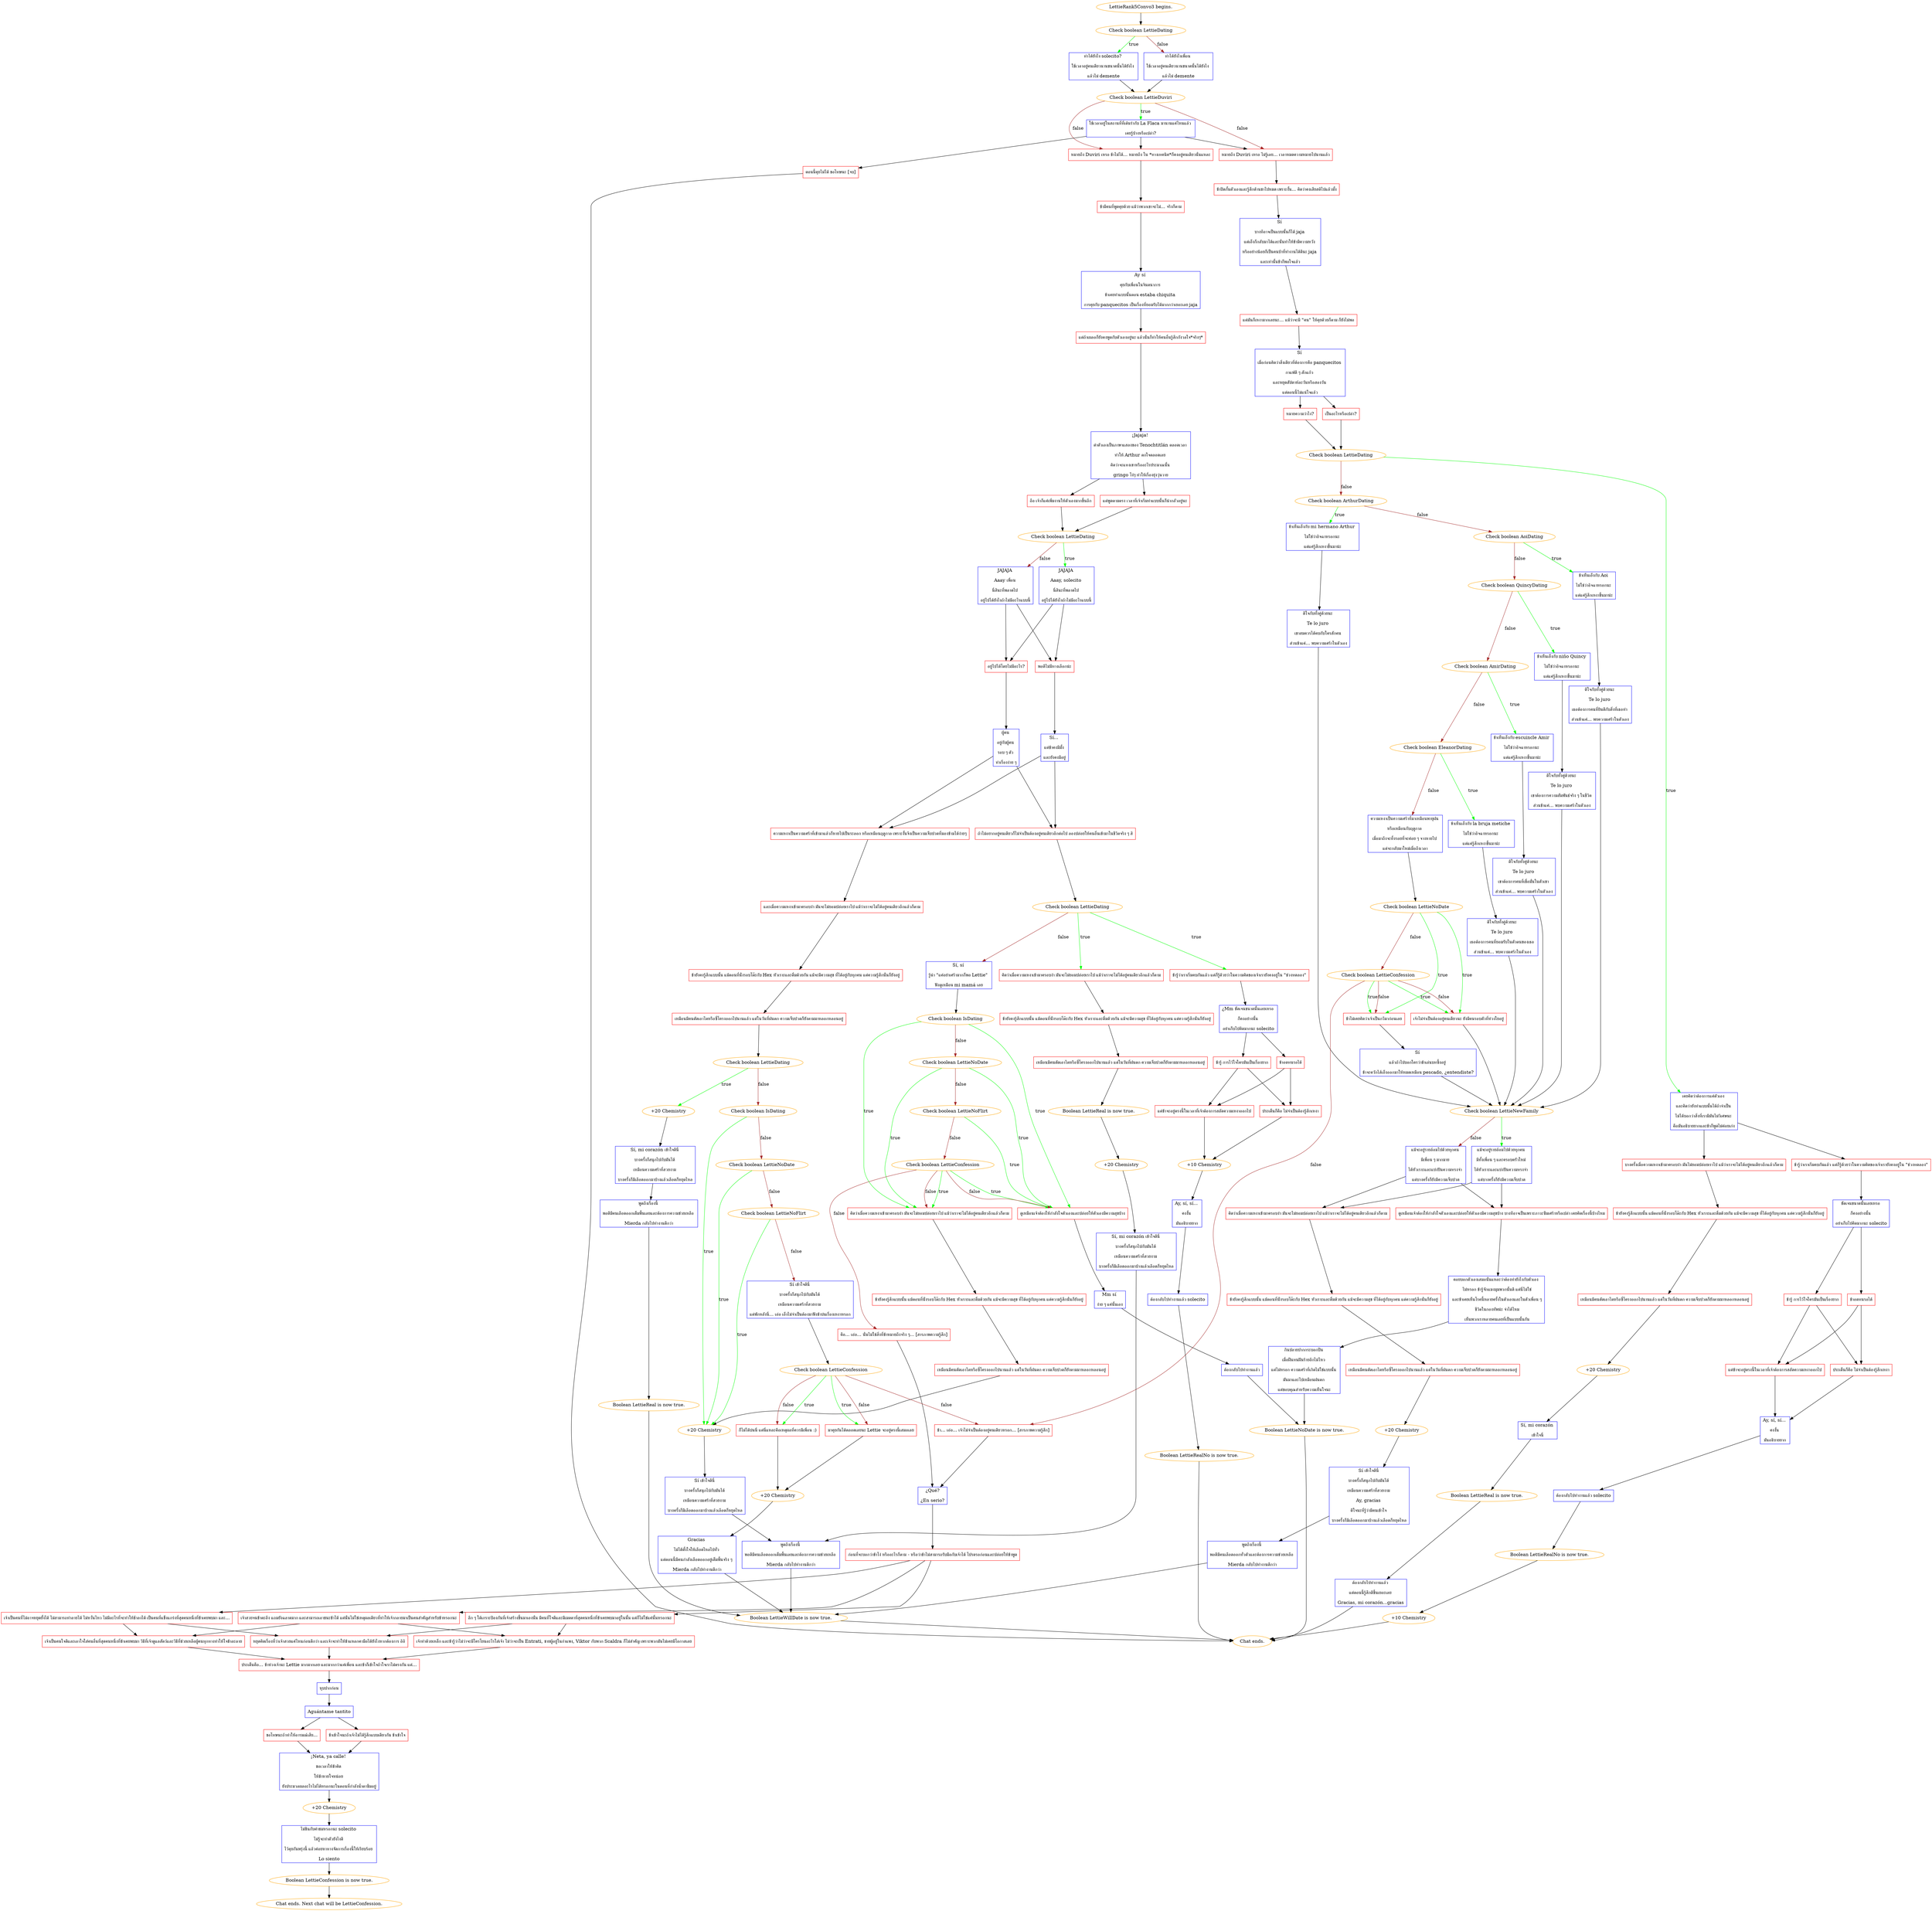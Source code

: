 digraph {
	"LettieRank5Convo3 begins." [color=orange];
		"LettieRank5Convo3 begins." -> j3431786115;
	j3431786115 [label="Check boolean LettieDating",color=orange];
		j3431786115 -> j472399959 [label=true,color=green];
		j3431786115 -> j3776320237 [label=false,color=brown];
	j472399959 [label="ทำได้ยังไง solecito? 
ใช้เวลาอยู่คนเดียวนานขนาดนั้นได้ยังไง 
แล้วไม่ demente",shape=box,color=blue];
		j472399959 -> j1513894469;
	j3776320237 [label="ทำได้ยังไงเพื่อน 
ใช้เวลาอยู่คนเดียวนานขนาดนั้นได้ยังไง 
แล้วไม่ demente",shape=box,color=blue];
		j3776320237 -> j1513894469;
	j1513894469 [label="Check boolean LettieDuviri",color=orange];
		j1513894469 -> j2127720421 [label=true,color=green];
		j1513894469 -> j1424387568 [label=false,color=brown];
		j1513894469 -> j60184227 [label=false,color=brown];
	j2127720421 [label="ใช้เวลาอยู่ในสถานที่ที่เต้นรำกับ La Flaca มานานแค่ไหนแล้ว 
เคยรู้บ้างหรือเปล่า?",shape=box,color=blue];
		j2127720421 -> j1424387568;
		j2127720421 -> j60184227;
		j2127720421 -> j1094118787;
	j1424387568 [label="หมายถึง Duviri เหรอ ไม่รู้เลย... เวลาหมดความหมายไปนานแล้ว",shape=box,color=red];
		j1424387568 -> j3837977910;
	j60184227 [label="หมายถึง Duviri เหรอ ข้าไม่ได้... หมายถึง ใน *ทางเทคนิค*ก็คงอยู่คนเดียวนั่นแหละ",shape=box,color=red];
		j60184227 -> j416664632;
	j1094118787 [label="ตอนนี้คุยไม่ได้ ขอโทษนะ [จบ]",shape=box,color=red];
		j1094118787 -> "Chat ends.";
	j3837977910 [label="ข้าปิดกั้นตัวเองและรู้สึกด้านชาไปหมด เพราะงั้น... คิดว่าคงเสียสติไปแล้วมั้ง",shape=box,color=red];
		j3837977910 -> j2060993349;
	j416664632 [label="ข้ามีคนที่พูดคุยด้วย แม้ว่าพวกเขาจะไม่... จริงก็ตาม",shape=box,color=red];
		j416664632 -> j2020823426;
	"Chat ends." [color=orange];
	j2060993349 [label="Sí 
บางทีอาจเป็นแบบนั้นก็ได้ jaja 
แต่เอ็งก็กลับมาได้และนั่นทำให้ข้ามีความหวัง 
หรืออย่างน้อยก็เป็นคนบ้าที่ทำงานได้ดีนะ jaja 
และเท่านั้นข้าก็พอใจแล้ว",shape=box,color=blue];
		j2060993349 -> j1364149619;
	j2020823426 [label="Ay sí 
คุยกับเพื่อนในจินตนาการ 
ข้าเคยทำแบบนั้นตอน estaba chiquita 
การคุยกับ panquecitos เป็นเรื่องที่ยอมรับได้มากกว่าเยอะเลย jaja",shape=box,color=blue];
		j2020823426 -> j587935959;
	j1364149619 [label="แต่มันก็เหงามากเลยนะ... แม้ว่าจะมี \"คน\" ให้คุยด้วยก็ตาม ก็ยังไม่พอ",shape=box,color=red];
		j1364149619 -> j3508187019;
	j587935959 [label="แต่ถ้าเผลอก็ยังคงพูดกับตัวเองอยู่นะ แล้วนั่นก็ทำให้คนอื่นรู้สึกกังวลใจ*จริงๆ*",shape=box,color=red];
		j587935959 -> j2980381559;
	j3508187019 [label="Sí 
เมื่อก่อนคิดว่าสิ่งเดียวที่ต้องการคือ panquecitos 
กาแฟดี ๆ สักแก้ว 
และหยุดสัปดาห์ละวันหรือสองวัน 
แต่ตอนนี้ไม่แน่ใจแล้ว",shape=box,color=blue];
		j3508187019 -> j4275269562;
		j3508187019 -> j3703501688;
	j2980381559 [label="¡Jajaja! 
ด่าตัวเองเป็นภาษาแสลงของ Tenochtitlán ตลอดเวลา 
ทำให้ Arthur ตกใจตลอดเลย 
คิดว่าจะแทงเขาหรืออะไรประมาณนั้น 
gringo โง่ๆ ทำให้เรื่องยุ่งวุ่นวาย",shape=box,color=blue];
		j2980381559 -> j2942115376;
		j2980381559 -> j2795360719;
	j4275269562 [label="หมายความว่าไง?",shape=box,color=red];
		j4275269562 -> j3706178351;
	j3703501688 [label="เป็นอะไรหรือเปล่า?",shape=box,color=red];
		j3703501688 -> j3706178351;
	j2942115376 [label="แต่พูดตามตรง เวลาที่เจ้าเริ่มทำแบบนั้นก็น่ากลัวอยู่นะ",shape=box,color=red];
		j2942115376 -> j2781908573;
	j2795360719 [label="อือ เจ้าก็แค่เพิ่มงานให้ตัวเองมากขึ้นอีก",shape=box,color=red];
		j2795360719 -> j2781908573;
	j3706178351 [label="Check boolean LettieDating",color=orange];
		j3706178351 -> j2436601566 [label=true,color=green];
		j3706178351 -> j2058576540 [label=false,color=brown];
	j2781908573 [label="Check boolean LettieDating",color=orange];
		j2781908573 -> j386993215 [label=true,color=green];
		j2781908573 -> j1043999828 [label=false,color=brown];
	j2436601566 [label="เคยคิดว่าต้องการแค่ตัวเอง 
และคิดว่ายังทำแบบนั้นได้ถ้าจำเป็น 
ไม่ได้บอกว่าสิ่งที่เรามีมันไม่วิเศษนะ 
คือมันอธิบายยากและข้าก็พูดไม่ค่อยเก่ง",shape=box,color=blue];
		j2436601566 -> j63690057;
		j2436601566 -> j594273480;
	j2058576540 [label="Check boolean ArthurDating",color=orange];
		j2058576540 -> j3174740832 [label=true,color=green];
		j2058576540 -> j737259859 [label=false,color=brown];
	j386993215 [label="JAJAJA 
Aaay, solecito 
นี่สินะที่พลาดไป 
อยู่ไปได้ยังไงถ้าไม่มีอะไรแบบนี้",shape=box,color=blue];
		j386993215 -> j2342727805;
		j386993215 -> j428221119;
	j1043999828 [label="JAJAJA 
Aaay เพื่อน 
นี่สินะที่พลาดไป 
อยู่ไปได้ยังไงถ้าไม่มีอะไรแบบนี้",shape=box,color=blue];
		j1043999828 -> j2342727805;
		j1043999828 -> j428221119;
	j63690057 [label="ข้ารู้ว่าเราเริ่มคบกันแล้ว แต่ก็รู้ด้วยว่าในความคิดของเจ้าเรายังคงอยู่ใน \"ช่วงทดลอง\"",shape=box,color=red];
		j63690057 -> j977086373;
	j594273480 [label="บางครั้งเมื่อความเหงาเข้ามาครอบงำ มันไม่ยอมปล่อยเราไป แม้ว่าเราจะไม่ได้อยู่คนเดียวอีกแล้วก็ตาม",shape=box,color=red];
		j594273480 -> j2116469574;
	j3174740832 [label="ข้าเห็นเอ็งกับ mi hermano Arthur 
ไม่ใช่ว่าอิจฉาหรอกนะ 
แต่แค่รู้สึกเหงาขึ้นมาน่ะ",shape=box,color=blue];
		j3174740832 -> j700762224;
	j737259859 [label="Check boolean AoiDating",color=orange];
		j737259859 -> j1001227661 [label=true,color=green];
		j737259859 -> j3783233695 [label=false,color=brown];
	j2342727805 [label="อยู่ไปได้โดยไม่มีอะไร?",shape=box,color=red];
		j2342727805 -> j1049953557;
	j428221119 [label="พอดีไม่มีทางเลือกน่ะ",shape=box,color=red];
		j428221119 -> j1260043653;
	j977086373 [label="ชัดเจนขนาดนั้นเลยเหรอ 
ก็คงอย่างนั้น 
อย่าเก็บไปคิดมากนะ solecito",shape=box,color=blue];
		j977086373 -> j113488519;
		j977086373 -> j2400884129;
	j2116469574 [label="ข้ายังคงรู้สึกแบบนั้น แม้ตอนที่นั่งรอบโต๊ะกับ Hex หัวเราะและดื่มด้วยกัน แม้จะมีความสุข ที่ได้อยู่กับทุกคน แต่ความรู้สึกนั่นก็ยังอยู่",shape=box,color=red];
		j2116469574 -> j3855470114;
	j700762224 [label="ดีใจกับทั้งคู่ด้วยนะ 
Te lo juro 
เขาสมควรได้คบกับใครสักคน 
ส่วนข้าแค่... พบความเศร้าในตัวเอง",shape=box,color=blue];
		j700762224 -> j3973502553;
	j1001227661 [label="ข้าเห็นเอ็งกับ Aoi 
ไม่ใช่ว่าอิจฉาหรอกนะ 
แต่แค่รู้สึกเหงาขึ้นมาน่ะ",shape=box,color=blue];
		j1001227661 -> j1166867369;
	j3783233695 [label="Check boolean QuincyDating",color=orange];
		j3783233695 -> j3143697942 [label=true,color=green];
		j3783233695 -> j4017564867 [label=false,color=brown];
	j1049953557 [label="ผู้คน 
อยู่กับผู้คน 
รอบ ๆ ตัว 
ทำเรื่องง่าย ๆ",shape=box,color=blue];
		j1049953557 -> j1516013117;
		j1049953557 -> j1426186030;
	j1260043653 [label="Sí... 
แต่ข้าคงมีมั้ง 
และยังคงมีอยู่",shape=box,color=blue];
		j1260043653 -> j1516013117;
		j1260043653 -> j1426186030;
	j113488519 [label="ข้ารู้ การไว้ใจใครมันเป็นเรื่องยาก",shape=box,color=red];
		j113488519 -> j3843012118;
		j113488519 -> j127107550;
	j2400884129 [label="ข้าอดทนรอได้",shape=box,color=red];
		j2400884129 -> j3843012118;
		j2400884129 -> j127107550;
	j3855470114 [label="เหมือนมีคนตัดเอาไตหรือซี่โครงออกไปนานแล้ว แต่ในวันที่ฝนตก ความเจ็บปวดก็ยังตามมาหลอกหลอนอยู่",shape=box,color=red];
		j3855470114 -> j365213118;
	j3973502553 [label="Check boolean LettieNewFamily",color=orange];
		j3973502553 -> j3650523460 [label=true,color=green];
		j3973502553 -> j3044609759 [label=false,color=brown];
	j1166867369 [label="ดีใจกับทั้งคู่ด้วยนะ 
Te lo juro 
เธอต้องการคนที่ยินดีกับสิ่งที่เธอทำ 
ส่วนข้าแค่... พบความเศร้าในตัวเอง",shape=box,color=blue];
		j1166867369 -> j3973502553;
	j3143697942 [label="ข้าเห็นเอ็งกับ niño Quincy 
ไม่ใช่ว่าอิจฉาหรอกนะ 
แต่แค่รู้สึกเหงาขึ้นมาน่ะ",shape=box,color=blue];
		j3143697942 -> j349273676;
	j4017564867 [label="Check boolean AmirDating",color=orange];
		j4017564867 -> j2433217841 [label=true,color=green];
		j4017564867 -> j3605870994 [label=false,color=brown];
	j1516013117 [label="ความเหงาเป็นความเศร้าที่เข้ามาแล้วก็หายไปเป็นระลอก หรือเหมือนฤดูกาล เพราะงั้นจึงเป็นความเจ็บปวดที่มองข้ามได้ง่ายๆ",shape=box,color=red];
		j1516013117 -> j4136714803;
	j1426186030 [label="ถ้าไม่อยากอยู่คนเดียวก็ไม่จำเป็นต้องอยู่คนเดียวอีกต่อไป ลองปล่อยให้คนอื่นเข้ามาในชีวิตจริง ๆ สิ",shape=box,color=red];
		j1426186030 -> j2887806631;
	j3843012118 [label="แต่ข้าจะอยู่ตรงนี้ในเวลาที่เจ้าต้องการสลัดความเหงาออกไป",shape=box,color=red];
		j3843012118 -> j38253171;
	j127107550 [label="ประเด็นก็คือ ไม่จำเป็นต้องรู้สึกเหงา",shape=box,color=red];
		j127107550 -> j38253171;
	j365213118 [label="+20 Chemistry",color=orange];
		j365213118 -> j615654763;
	j3650523460 [label="แม้จะอยู่รายล้อมไปด้วยทุกคน 
มีทั้งเพื่อน ๆ และครอบครัวใหม่ 
ได้หัวเราะและแบ่งปันความทรงจำ 
แต่บางครั้งก็ยังมีความเจ็บปวด",shape=box,color=blue];
		j3650523460 -> j3748139218;
		j3650523460 -> j3356424641;
	j3044609759 [label="แม้จะอยู่รายล้อมไปด้วยทุกคน 
มีเพื่อน ๆ มากมาย 
ได้หัวเราะและแบ่งปันความทรงจำ 
แต่บางครั้งก็ยังมีความเจ็บปวด",shape=box,color=blue];
		j3044609759 -> j3748139218;
		j3044609759 -> j3356424641;
	j349273676 [label="ดีใจกับทั้งคู่ด้วยนะ 
Te lo juro 
เขาต้องการความสัมพันธ์จริง ๆ ในชีวิต 
ส่วนข้าแค่... พบความเศร้าในตัวเอง",shape=box,color=blue];
		j349273676 -> j3973502553;
	j2433217841 [label="ข้าเห็นเอ็งกับ escuincle Amir 
ไม่ใช่ว่าอิจฉาหรอกนะ 
แต่แค่รู้สึกเหงาขึ้นมาน่ะ",shape=box,color=blue];
		j2433217841 -> j2459114621;
	j3605870994 [label="Check boolean EleanorDating",color=orange];
		j3605870994 -> j1681637398 [label=true,color=green];
		j3605870994 -> j2378294988 [label=false,color=brown];
	j4136714803 [label="และเมื่อความเหงาเข้ามาครอบงำ มันจะไม่ยอมปล่อยเราไป แม้ว่าเราจะไม่ได้อยู่คนเดียวอีกแล้วก็ตาม",shape=box,color=red];
		j4136714803 -> j3958249165;
	j2887806631 [label="Check boolean LettieDating",color=orange];
		j2887806631 -> j3712213783 [label=true,color=green];
		j2887806631 -> j3985551606 [label=true,color=green];
		j2887806631 -> j3517758370 [label=false,color=brown];
	j38253171 [label="Ay, sí, sí... 
คงงั้น 
มันอธิบายยาก",shape=box,color=blue];
		j38253171 -> j2855091265;
	j615654763 [label="Sí, mi corazón 
เข้าใจนี่",shape=box,color=blue];
		j615654763 -> j1829339720;
	j3748139218 [label="คิดว่าเมื่อความเหงาเข้ามาครอบงำ มันจะไม่ยอมปล่อยเราไป แม้ว่าเราจะไม่ได้อยู่คนเดียวอีกแล้วก็ตาม",shape=box,color=red];
		j3748139218 -> j950043350;
	j3356424641 [label="ดูเหมือนเจ้าต้องให้กำลังใจตัวเองและปล่อยให้ตัวเองมีความสุขบ้าง บางทีอาจเป็นเพราะภาวะซึมเศร้าหรือเปล่า เคยคิดเรื่องนี้บ้างไหม",shape=box,color=red];
		j3356424641 -> j3385409474;
	j2459114621 [label="ดีใจกับทั้งคู่ด้วยนะ 
Te lo juro 
เขาต้องการคนที่เชื่อมั่นในตัวเขา 
ส่วนข้าแค่... พบความเศร้าในตัวเอง",shape=box,color=blue];
		j2459114621 -> j3973502553;
	j1681637398 [label="ข้าเห็นเอ็งกับ la bruja metiche 
ไม่ใช่ว่าอิจฉาหรอกนะ 
แต่แค่รู้สึกเหงาขึ้นมาน่ะ",shape=box,color=blue];
		j1681637398 -> j1484017822;
	j2378294988 [label="ความเหงาเป็นความเศร้าที่มาเหมือนพายุฝน 
หรือเหมือนกับฤดูกาล 
เมื่อมาถึงจะทิ้งรอยที่จะค่อย ๆ จางหายไป 
แต่จะกลับมาใหม่เมื่อถึงเวลา",shape=box,color=blue];
		j2378294988 -> j2778667326;
	j3958249165 [label="ข้ายังคงรู้สึกแบบนั้น แม้ตอนที่นั่งรอบโต๊ะกับ Hex หัวเราะและดื่มด้วยกัน แม้จะมีความสุข ที่ได้อยู่กับทุกคน แต่ความรู้สึกนั่นก็ยังอยู่",shape=box,color=red];
		j3958249165 -> j4096482151;
	j3712213783 [label="ข้ารู้ว่าเราเริ่มคบกันแล้ว แต่ก็รู้ด้วยว่าในความคิดของเจ้าเรายังคงอยู่ใน \"ช่วงทดลอง\"",shape=box,color=red];
		j3712213783 -> j701320078;
	j3985551606 [label="คิดว่าเมื่อความเหงาเข้ามาครอบงำ มันจะไม่ยอมปล่อยเราไป แม้ว่าเราจะไม่ได้อยู่คนเดียวอีกแล้วก็ตาม",shape=box,color=red];
		j3985551606 -> j3733277897;
	j3517758370 [label="Sí, sí 
รู้น่า \"แค่อย่าเศร้ามากก็พอ Lettie\" 
ฟังดูเหมือน mi mamá เลย",shape=box,color=blue];
		j3517758370 -> j2867204249;
	j2855091265 [label="ต้องกลับไปทำงานแล้ว solecito",shape=box,color=blue];
		j2855091265 -> j1620244087;
	j1829339720 [label="Boolean LettieReal is now true.",color=orange];
		j1829339720 -> j2696629606;
	j950043350 [label="ข้ายังคงรู้สึกแบบนั้น แม้ตอนที่นั่งรอบโต๊ะกับ Hex หัวเราะและดื่มด้วยกัน แม้จะมีความสุข ที่ได้อยู่กับทุกคน แต่ความรู้สึกนั่นก็ยังอยู่",shape=box,color=red];
		j950043350 -> j3677164700;
	j3385409474 [label="คอยบอกตัวเองเสมอนั่นแหละว่าต้องทำยังไงกับตัวเอง 
 ไม่หรอก ข้ารู้จักแมงมุมพวกนั้นดี แต่นี่ไม่ใช่
 และข้าเคยเห็นโรคนี้หลายครั้งในตัวเองและในตัวเพื่อน ๆ
 ชีวิตในกองทัพน่ะ จำได้ไหม
 เห็นพวกเราหลายคนเลยที่เป็นแบบนั้นกัน",shape=box,color=blue];
		j3385409474 -> j4179839731;
	j1484017822 [label="ดีใจกับทั้งคู่ด้วยนะ 
Te lo juro 
เธอต้องการคนที่ยอมรับในตัวตนของเธอ 
ส่วนข้าแค่... พบความเศร้าในตัวเอง",shape=box,color=blue];
		j1484017822 -> j3973502553;
	j2778667326 [label="Check boolean LettieNoDate",color=orange];
		j2778667326 -> j2749279105 [label=true,color=green];
		j2778667326 -> j206194091 [label=true,color=green];
		j2778667326 -> j2278430672 [label=false,color=brown];
	j4096482151 [label="เหมือนมีคนตัดเอาไตหรือซี่โครงออกไปนานแล้ว แต่ในวันที่ฝนตก ความเจ็บปวดก็ยังตามมาหลอกหลอนอยู่",shape=box,color=red];
		j4096482151 -> j3752408098;
	j701320078 [label="¿Mm ชัดเจนขนาดนั้นเลยเหรอ 
ก็คงอย่างนั้น 
อย่าเก็บไปคิดมากนะ solecito",shape=box,color=blue];
		j701320078 -> j573486892;
		j701320078 -> j3241140077;
	j3733277897 [label="ข้ายังคงรู้สึกแบบนั้น แม้ตอนที่นั่งรอบโต๊ะกับ Hex หัวเราะและดื่มด้วยกัน แม้จะมีความสุข ที่ได้อยู่กับทุกคน แต่ความรู้สึกนั่นก็ยังอยู่",shape=box,color=red];
		j3733277897 -> j633700574;
	j2867204249 [label="Check boolean IsDating",color=orange];
		j2867204249 -> j133940871 [label=true,color=green];
		j2867204249 -> j1183408753 [label=true,color=green];
		j2867204249 -> j2718353565 [label=false,color=brown];
	j1620244087 [label="Boolean LettieRealNo is now true.",color=orange];
		j1620244087 -> j1933300832;
	j2696629606 [label="ต้องกลับไปทำงานแล้ว 
แต่ตอนนี้รู้สึกดีขึ้นเยอะเลย 
Gracias, mi corazón...gracias",shape=box,color=blue];
		j2696629606 -> "Chat ends.";
	j3677164700 [label="เหมือนมีคนตัดเอาไตหรือซี่โครงออกไปนานแล้ว แต่ในวันที่ฝนตก ความเจ็บปวดก็ยังตามมาหลอกหลอนอยู่",shape=box,color=red];
		j3677164700 -> j2798804770;
	j4179839731 [label="กินปลายปากกระบอกปืน 
เมื่อฝืนทนฝันร้ายอีกไม่ไหว 
แต่ไม่หรอก ความเศร้าที่เกิดไม่ใช่แบบนั้น 
มันมาและไปเหมือนฝนตก 
แต่ขอบคุณสำหรับความเห็นใจนะ",shape=box,color=blue];
		j4179839731 -> j2703113057;
	j2749279105 [label="เจ้าไม่จำเป็นต้องอยู่คนเดียวนะ ยังมีคนรอบตัวที่ห่วงใยอยู่",shape=box,color=red];
		j2749279105 -> j3973502553;
	j206194091 [label="ข้าไม่เคยคิดว่าเจ้าเป็นกวีมาก่อนเลย",shape=box,color=red];
		j206194091 -> j4211846722;
	j2278430672 [label="Check boolean LettieConfession",color=orange];
		j2278430672 -> j2749279105 [label=true,color=green];
		j2278430672 -> j206194091 [label=true,color=green];
		j2278430672 -> j2749279105 [label=false,color=brown];
		j2278430672 -> j206194091 [label=false,color=brown];
		j2278430672 -> j3303651197 [label=false,color=brown];
	j3752408098 [label="Check boolean LettieDating",color=orange];
		j3752408098 -> j3783725709 [label=true,color=green];
		j3752408098 -> j2246228205 [label=false,color=brown];
	j573486892 [label="ข้ารู้ การไว้ใจใครมันเป็นเรื่องยาก",shape=box,color=red];
		j573486892 -> j3159650447;
		j573486892 -> j3313109578;
	j3241140077 [label="ข้าอดทนรอได้",shape=box,color=red];
		j3241140077 -> j3159650447;
		j3241140077 -> j3313109578;
	j633700574 [label="เหมือนมีคนตัดเอาไตหรือซี่โครงออกไปนานแล้ว แต่ในวันที่ฝนตก ความเจ็บปวดก็ยังตามมาหลอกหลอนอยู่",shape=box,color=red];
		j633700574 -> j1339676451;
	j133940871 [label="ดูเหมือนเจ้าต้องให้กำลังใจตัวเองและปล่อยให้ตัวเองมีความสุขบ้าง",shape=box,color=red];
		j133940871 -> j2765918078;
	j1183408753 [label="คิดว่าเมื่อความเหงาเข้ามาครอบงำ มันจะไม่ยอมปล่อยเราไป แม้ว่าเราจะไม่ได้อยู่คนเดียวอีกแล้วก็ตาม",shape=box,color=red];
		j1183408753 -> j1698678636;
	j2718353565 [label="Check boolean LettieNoDate",color=orange];
		j2718353565 -> j133940871 [label=true,color=green];
		j2718353565 -> j1183408753 [label=true,color=green];
		j2718353565 -> j3116160337 [label=false,color=brown];
	j1933300832 [label="+10 Chemistry",color=orange];
		j1933300832 -> "Chat ends.";
	j2798804770 [label="+20 Chemistry",color=orange];
		j2798804770 -> j1974975821;
	j2703113057 [label="Boolean LettieNoDate is now true.",color=orange];
		j2703113057 -> "Chat ends.";
	j4211846722 [label="Sí 
แล้วถ้าไปบอกใครว่าข้าเล่นบทซึ้งอยู่ 
ข้าจะควักไส้เอ็งออกมาให้หมดเหมือน pescado, ¿entendiste?",shape=box,color=blue];
		j4211846722 -> j3973502553;
	j3303651197 [label="ข้า... เอ่อ... เจ้าไม่จำเป็นต้องอยู่คนเดียวหรอก... [สารภาพความรู้สึก]",shape=box,color=red];
		j3303651197 -> j1132913190;
	j3783725709 [label="+20 Chemistry",color=orange];
		j3783725709 -> j356944162;
	j2246228205 [label="Check boolean IsDating",color=orange];
		j2246228205 -> j1743618309 [label=true,color=green];
		j2246228205 -> j2281631822 [label=false,color=brown];
	j3159650447 [label="แต่ข้าจะอยู่ตรงนี้ในเวลาที่เจ้าต้องการสลัดความเหงาออกไป",shape=box,color=red];
		j3159650447 -> j2218432351;
	j3313109578 [label="ประเด็นก็คือ ไม่จำเป็นต้องรู้สึกเหงา",shape=box,color=red];
		j3313109578 -> j2218432351;
	j1339676451 [label="Boolean LettieReal is now true.",color=orange];
		j1339676451 -> j1148082275;
	j2765918078 [label="Mm sí 
ง่าย ๆ แค่นั้นเอง",shape=box,color=blue];
		j2765918078 -> j424373348;
	j1698678636 [label="ข้ายังคงรู้สึกแบบนั้น แม้ตอนที่นั่งรอบโต๊ะกับ Hex หัวเราะและดื่มด้วยกัน แม้จะมีความสุข ที่ได้อยู่กับทุกคน แต่ความรู้สึกนั่นก็ยังอยู่",shape=box,color=red];
		j1698678636 -> j3205758501;
	j3116160337 [label="Check boolean LettieNoFlirt",color=orange];
		j3116160337 -> j133940871 [label=true,color=green];
		j3116160337 -> j129282513 [label=false,color=brown];
	j1974975821 [label="Sí เข้าใจดีนี่ 
บางครั้งก็สนุกไปกับมันได้ 
เหมือนความเศร้าที่สวยงาม 
Ay, gracias 
ดีใจนะที่รู้ว่ามีคนเข้าใจ 
บางครั้งก็มีเลือดออกมาบ้างแล้วเลือดก็หยุดไหล",shape=box,color=blue];
		j1974975821 -> j2637555291;
	j1132913190 [label="¿Qué?
¿En serio?",shape=box,color=blue];
		j1132913190 -> j2268779869;
	j356944162 [label="Sí, mi corazón เข้าใจดีนี่ 
บางครั้งก็สนุกไปกับมันได้ 
เหมือนความเศร้าที่สวยงาม 
บางครั้งก็มีเลือดออกมาบ้างแล้วเลือดก็หยุดไหล",shape=box,color=blue];
		j356944162 -> j3773873572;
	j1743618309 [label="+20 Chemistry",color=orange];
		j1743618309 -> j189491578;
	j2281631822 [label="Check boolean LettieNoDate",color=orange];
		j2281631822 -> j1743618309 [label=true,color=green];
		j2281631822 -> j3390040892 [label=false,color=brown];
	j2218432351 [label="+10 Chemistry",color=orange];
		j2218432351 -> j2962936816;
	j1148082275 [label="+20 Chemistry",color=orange];
		j1148082275 -> j2317206409;
	j424373348 [label="ต้องกลับไปทำงานแล้ว",shape=box,color=blue];
		j424373348 -> j2703113057;
	j3205758501 [label="เหมือนมีคนตัดเอาไตหรือซี่โครงออกไปนานแล้ว แต่ในวันที่ฝนตก ความเจ็บปวดก็ยังตามมาหลอกหลอนอยู่",shape=box,color=red];
		j3205758501 -> j1743618309;
	j129282513 [label="Check boolean LettieConfession",color=orange];
		j129282513 -> j133940871 [label=true,color=green];
		j129282513 -> j1183408753 [label=true,color=green];
		j129282513 -> j133940871 [label=false,color=brown];
		j129282513 -> j1183408753 [label=false,color=brown];
		j129282513 -> j3097919344 [label=false,color=brown];
	j2637555291 [label="พูดถึงเรื่องนี้ 
พอดีมีคนเลือดออกทั่วตัวและต้องการความช่วยเหลือ 
Mierda กลับไปทำงานดีกว่า",shape=box,color=blue];
		j2637555291 -> j2129367046;
	j2268779869 [label="ก่อนที่จะบอกว่าข้าโง่ หรืออะไรก็ตาม - หรือว่าข้าไม่สามารถรับมือกับเจ้าได้ โปรดรอก่อนและปล่อยให้ข้าพูด",shape=box,color=red];
		j2268779869 -> j3288759173;
		j2268779869 -> j1597376087;
		j2268779869 -> j161676939;
	j3773873572 [label="พูดถึงเรื่องนี้ 
พอดีมีคนเลือดออกเต็มพื้นเลยและต้องการความช่วยเหลือ 
Mierda กลับไปทำงานดีกว่า",shape=box,color=blue];
		j3773873572 -> j2414187082;
	j189491578 [label="Sí เข้าใจดีนี่ 
บางครั้งก็สนุกไปกับมันได้ 
เหมือนความเศร้าที่สวยงาม 
บางครั้งก็มีเลือดออกมาบ้างแล้วเลือดก็หยุดไหล",shape=box,color=blue];
		j189491578 -> j650778123;
	j3390040892 [label="Check boolean LettieNoFlirt",color=orange];
		j3390040892 -> j1743618309 [label=true,color=green];
		j3390040892 -> j1693539929 [label=false,color=brown];
	j2962936816 [label="Ay, sí, sí... 
คงงั้น 
มันอธิบายยาก",shape=box,color=blue];
		j2962936816 -> j2842931720;
	j2317206409 [label="Sí, mi corazón เข้าใจดีนี่ 
บางครั้งก็สนุกไปกับมันได้ 
เหมือนความเศร้าที่สวยงาม 
บางครั้งก็มีเลือดออกมาบ้างแล้วเลือดก็หยุดไหล",shape=box,color=blue];
		j2317206409 -> j650778123;
	j3097919344 [label="คือ... เอ่อ... นั่นไม่ใช่สิ่งที่ข้าหมายถึงจริง ๆ... [สารภาพความรู้สึก]",shape=box,color=red];
		j3097919344 -> j1132913190;
	j2129367046 [label="Boolean LettieWillDate is now true.",color=orange];
		j2129367046 -> "Chat ends.";
	j3288759173 [label="เจ้าสวยจนข้าตะลึง แถมยังฉลาดมาก และสามารถเอาชนะข้าได้ แต่นั่นไม่ใช่เหตุผลเดียวที่ทำให้เจ้ากลายมาเป็นคนสำคัญสำหรับข้าหรอกนะ",shape=box,color=red];
		j3288759173 -> j3726943825;
		j3288759173 -> j2600382545;
	j1597376087 [label="ลึก ๆ ใต้เกราะป้องกันที่เจ้าสร้างขึ้นมาเองนั่น มีคนที่ใจดีและมีเมตตาที่สุดคนหนึ่งที่ข้าเคยพบมาอยู่ในนั้น แต่ก็ไม่ใช่แค่นั้นหรอกนะ",shape=box,color=red];
		j1597376087 -> j2344652264;
		j1597376087 -> j2600382545;
	j161676939 [label="เจ้าเป็นคนที่ไม่อาจหยุดยั้งได้ ไม่สามารถทำลายได้ ไม่หวั่นไหว ไม่มีอะไรที่จะทำให้ช้าลงได้ เป็นคนที่แข็งแกร่งที่สุดคนหนึ่งที่ข้าเคยพบมา และ...",shape=box,color=red];
		j161676939 -> j2344652264;
		j161676939 -> j3726943825;
	j2414187082 [label="Boolean LettieReal is now true.",color=orange];
		j2414187082 -> j2129367046;
	j650778123 [label="พูดถึงเรื่องนี้ 
พอดีมีคนเลือดออกเต็มพื้นเลยและต้องการความช่วยเหลือ 
Mierda กลับไปทำงานดีกว่า",shape=box,color=blue];
		j650778123 -> j2129367046;
	j1693539929 [label="Sí เข้าใจดีนี่ 
บางครั้งก็สนุกไปกับมันได้ 
เหมือนความเศร้าที่สวยงาม 
แต่พักหลังนี่... เอ่อ เอ็งไม่จำเป็นต้องมาฟังข้าบ่นเรื่องเหงาหรอก",shape=box,color=blue];
		j1693539929 -> j742488399;
	j2842931720 [label="ต้องกลับไปทำงานแล้ว solecito",shape=box,color=blue];
		j2842931720 -> j1195005912;
	j3726943825 [label="เจ้าเป็นคนใจดีและเอาใจใส่คนอื่นที่สุดคนหนึ่งที่ข้าเคยพบมา วิธีที่เจ้าดูแลสัตว์และวิธีที่ช่วยเหลือผู้คนทุกทางทำให้ใจข้าละลาย",shape=box,color=red];
		j3726943825 -> j447753948;
	j2600382545 [label="เจ้าทำด้วยเหล็ก และข้ารู้ว่าไม่ว่าจะมีใครโยนอะไรใส่เจ้า ไม่ว่าจะเป็น Entrati, ชายผู้อยู่ในกำแพง, Viktor กับพวก Scaldra ก็ไม่สำคัญ เพราะพวกมันไม่เคยมีโอกาสเลย",shape=box,color=red];
		j2600382545 -> j447753948;
	j2344652264 [label="หยุดคิดเรื่องที่ว่าเจ้าสวยแค่ไหนก่อนดีกว่า และเจ้าจะทำให้ข้าแหลกคามือได้ยังไงหากต้องการ อิอิ",shape=box,color=red];
		j2344652264 -> j447753948;
	j742488399 [label="Check boolean LettieConfession",color=orange];
		j742488399 -> j237532616 [label=true,color=green];
		j742488399 -> j3159071308 [label=true,color=green];
		j742488399 -> j237532616 [label=false,color=brown];
		j742488399 -> j3159071308 [label=false,color=brown];
		j742488399 -> j3303651197 [label=false,color=brown];
	j1195005912 [label="Boolean LettieRealNo is now true.",color=orange];
		j1195005912 -> "Chat ends.";
	j447753948 [label="ประเด็นคือ... ข้าห่วงเจ้านะ Lettie มากมากเลย และมากกว่าแค่เพื่อน และข้าก็เข้าใจถ้าใจเราไม่ตรงกัน แต่...",shape=box,color=red];
		j447753948 -> j1806134696;
	j237532616 [label="มาคุยกันได้ตลอดเลยนะ Lettie จะอยู่ตรงนี้เสมอเลย",shape=box,color=red];
		j237532616 -> j1195013098;
	j3159071308 [label="ก็ไม่ได้บ่นนี่ แต่นี่แหละคือเหตุผลที่ควรมีเพื่อน :)",shape=box,color=red];
		j3159071308 -> j1195013098;
	j1806134696 [label="หุบปากก่อน",shape=box,color=blue];
		j1806134696 -> j1642855664;
	j1195013098 [label="+20 Chemistry",color=orange];
		j1195013098 -> j2847677866;
	j1642855664 [label="Aguántame tantito",shape=box,color=blue];
		j1642855664 -> j4240517777;
		j1642855664 -> j642429791;
	j2847677866 [label="Gracias 
ไม่ได้ตั้งใจให้เลือดไหลไปทั่ว 
แต่ตอนนี้มีคนกำลังเลือดออกอยู่เต็มพื้นจริง ๆ 
Mierda กลับไปทำงานดีกว่า",shape=box,color=blue];
		j2847677866 -> j2129367046;
	j4240517777 [label="ขอโทษนะถ้าทำให้อารมณ์เสีย...",shape=box,color=red];
		j4240517777 -> j2653375389;
	j642429791 [label="ข้าเข้าใจนะถ้าเจ้าไม่ได้รู้สึกแบบเดียวกัน ข้าเข้าใจ",shape=box,color=red];
		j642429791 -> j2653375389;
	j2653375389 [label="¡Neta, ya calle! 
ขอเวลาให้ข้าคิด 
ให้ข้าหายใจหน่อย 
ยังประมวลผลอะไรไม่ได้หรอกนะในตอนที่กำลังน้ำตาซึมอยู่",shape=box,color=blue];
		j2653375389 -> j2094416864;
	j2094416864 [label="+20 Chemistry",color=orange];
		j2094416864 -> j3450591407;
	j3450591407 [label="ไม่ชินกับคำชมหรอกนะ solecito 
ไม่รู้จะทำตัวยังไงดี 
ไว้คุยกันพรุ่งนี้ แล้วค่อยหาทางจัดการเรื่องนี้ให้เรียบร้อย 
Lo siento",shape=box,color=blue];
		j3450591407 -> j2564553015;
	j2564553015 [label="Boolean LettieConfession is now true.",color=orange];
		j2564553015 -> "Chat ends. Next chat will be LettieConfession.";
	"Chat ends. Next chat will be LettieConfession." [color=orange];
}